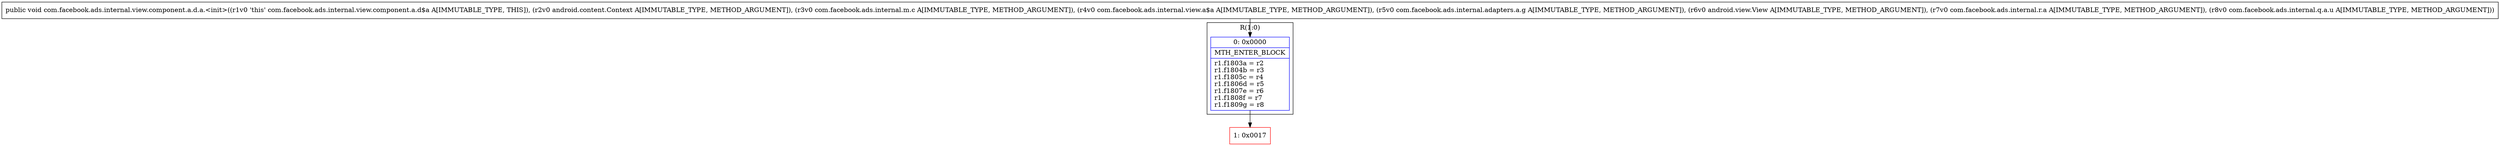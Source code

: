 digraph "CFG forcom.facebook.ads.internal.view.component.a.d.a.\<init\>(Landroid\/content\/Context;Lcom\/facebook\/ads\/internal\/m\/c;Lcom\/facebook\/ads\/internal\/view\/a$a;Lcom\/facebook\/ads\/internal\/adapters\/a\/g;Landroid\/view\/View;Lcom\/facebook\/ads\/internal\/r\/a;Lcom\/facebook\/ads\/internal\/q\/a\/u;)V" {
subgraph cluster_Region_1882984775 {
label = "R(1:0)";
node [shape=record,color=blue];
Node_0 [shape=record,label="{0\:\ 0x0000|MTH_ENTER_BLOCK\l|r1.f1803a = r2\lr1.f1804b = r3\lr1.f1805c = r4\lr1.f1806d = r5\lr1.f1807e = r6\lr1.f1808f = r7\lr1.f1809g = r8\l}"];
}
Node_1 [shape=record,color=red,label="{1\:\ 0x0017}"];
MethodNode[shape=record,label="{public void com.facebook.ads.internal.view.component.a.d.a.\<init\>((r1v0 'this' com.facebook.ads.internal.view.component.a.d$a A[IMMUTABLE_TYPE, THIS]), (r2v0 android.content.Context A[IMMUTABLE_TYPE, METHOD_ARGUMENT]), (r3v0 com.facebook.ads.internal.m.c A[IMMUTABLE_TYPE, METHOD_ARGUMENT]), (r4v0 com.facebook.ads.internal.view.a$a A[IMMUTABLE_TYPE, METHOD_ARGUMENT]), (r5v0 com.facebook.ads.internal.adapters.a.g A[IMMUTABLE_TYPE, METHOD_ARGUMENT]), (r6v0 android.view.View A[IMMUTABLE_TYPE, METHOD_ARGUMENT]), (r7v0 com.facebook.ads.internal.r.a A[IMMUTABLE_TYPE, METHOD_ARGUMENT]), (r8v0 com.facebook.ads.internal.q.a.u A[IMMUTABLE_TYPE, METHOD_ARGUMENT])) }"];
MethodNode -> Node_0;
Node_0 -> Node_1;
}

